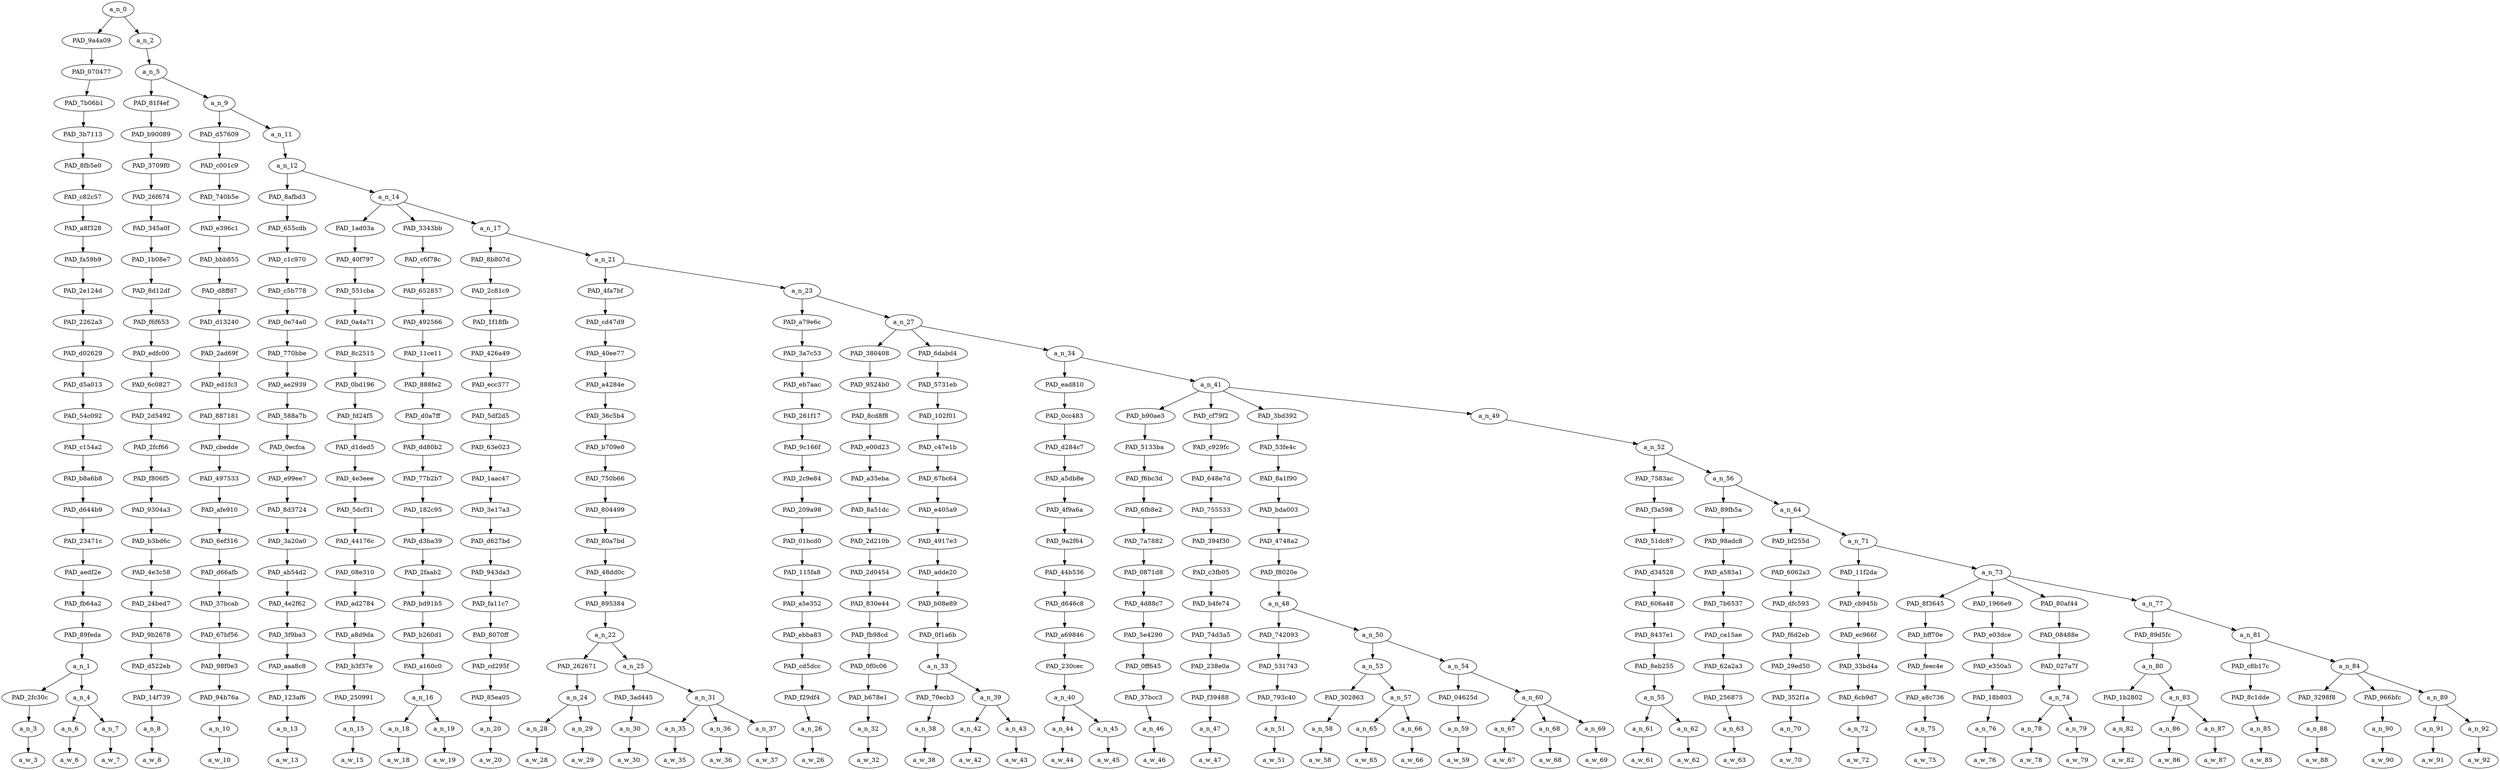 strict digraph "" {
	a_n_0	[div_dir=1,
		index=0,
		level=24,
		pos="2.4678493075900607,24!",
		text_span="[0, 1, 2, 3, 4, 5, 6, 7, 8, 9, 10, 11, 12, 13, 14, 15, 16, 17, 18, 19, 20, 21, 22, 23, 24, 25, 26, 27, 28, 29, 30, 31, 32, 33, 34, \
35, 36, 37, 38, 39, 40, 41, 42, 43, 44, 45, 46, 47, 48, 49]",
		value=1.00000001];
	PAD_9a4a09	[div_dir=1,
		index=0,
		level=23,
		pos="0.75,23!",
		text_span="[0, 1, 2]",
		value=0.03914352];
	a_n_0 -> PAD_9a4a09;
	a_n_2	[div_dir=1,
		index=1,
		level=23,
		pos="4.185698615180121,23!",
		text_span="[3, 4, 5, 6, 7, 8, 9, 10, 11, 12, 13, 14, 15, 16, 17, 18, 19, 20, 21, 22, 23, 24, 25, 26, 27, 28, 29, 30, 31, 32, 33, 34, 35, 36, \
37, 38, 39, 40, 41, 42, 43, 44, 45, 46, 47, 48, 49]",
		value=0.96055659];
	a_n_0 -> a_n_2;
	PAD_070477	[div_dir=1,
		index=0,
		level=22,
		pos="0.75,22!",
		text_span="[0, 1, 2]",
		value=0.03914352];
	PAD_9a4a09 -> PAD_070477;
	PAD_7b06b1	[div_dir=1,
		index=0,
		level=21,
		pos="0.75,21!",
		text_span="[0, 1, 2]",
		value=0.03914352];
	PAD_070477 -> PAD_7b06b1;
	PAD_3b7113	[div_dir=1,
		index=0,
		level=20,
		pos="0.75,20!",
		text_span="[0, 1, 2]",
		value=0.03914352];
	PAD_7b06b1 -> PAD_3b7113;
	PAD_8fb5e0	[div_dir=1,
		index=0,
		level=19,
		pos="0.75,19!",
		text_span="[0, 1, 2]",
		value=0.03914352];
	PAD_3b7113 -> PAD_8fb5e0;
	PAD_c82c57	[div_dir=1,
		index=0,
		level=18,
		pos="0.75,18!",
		text_span="[0, 1, 2]",
		value=0.03914352];
	PAD_8fb5e0 -> PAD_c82c57;
	PAD_a8f328	[div_dir=1,
		index=0,
		level=17,
		pos="0.75,17!",
		text_span="[0, 1, 2]",
		value=0.03914352];
	PAD_c82c57 -> PAD_a8f328;
	PAD_fa59b9	[div_dir=1,
		index=0,
		level=16,
		pos="0.75,16!",
		text_span="[0, 1, 2]",
		value=0.03914352];
	PAD_a8f328 -> PAD_fa59b9;
	PAD_2e124d	[div_dir=1,
		index=0,
		level=15,
		pos="0.75,15!",
		text_span="[0, 1, 2]",
		value=0.03914352];
	PAD_fa59b9 -> PAD_2e124d;
	PAD_2262a3	[div_dir=1,
		index=0,
		level=14,
		pos="0.75,14!",
		text_span="[0, 1, 2]",
		value=0.03914352];
	PAD_2e124d -> PAD_2262a3;
	PAD_d02629	[div_dir=1,
		index=0,
		level=13,
		pos="0.75,13!",
		text_span="[0, 1, 2]",
		value=0.03914352];
	PAD_2262a3 -> PAD_d02629;
	PAD_d5a013	[div_dir=1,
		index=0,
		level=12,
		pos="0.75,12!",
		text_span="[0, 1, 2]",
		value=0.03914352];
	PAD_d02629 -> PAD_d5a013;
	PAD_54c092	[div_dir=1,
		index=0,
		level=11,
		pos="0.75,11!",
		text_span="[0, 1, 2]",
		value=0.03914352];
	PAD_d5a013 -> PAD_54c092;
	PAD_c154a2	[div_dir=1,
		index=0,
		level=10,
		pos="0.75,10!",
		text_span="[0, 1, 2]",
		value=0.03914352];
	PAD_54c092 -> PAD_c154a2;
	PAD_b8a6b8	[div_dir=1,
		index=0,
		level=9,
		pos="0.75,9!",
		text_span="[0, 1, 2]",
		value=0.03914352];
	PAD_c154a2 -> PAD_b8a6b8;
	PAD_d644b9	[div_dir=1,
		index=0,
		level=8,
		pos="0.75,8!",
		text_span="[0, 1, 2]",
		value=0.03914352];
	PAD_b8a6b8 -> PAD_d644b9;
	PAD_23471c	[div_dir=1,
		index=0,
		level=7,
		pos="0.75,7!",
		text_span="[0, 1, 2]",
		value=0.03914352];
	PAD_d644b9 -> PAD_23471c;
	PAD_aedf2e	[div_dir=1,
		index=0,
		level=6,
		pos="0.75,6!",
		text_span="[0, 1, 2]",
		value=0.03914352];
	PAD_23471c -> PAD_aedf2e;
	PAD_fb64a2	[div_dir=1,
		index=0,
		level=5,
		pos="0.75,5!",
		text_span="[0, 1, 2]",
		value=0.03914352];
	PAD_aedf2e -> PAD_fb64a2;
	PAD_89feda	[div_dir=1,
		index=0,
		level=4,
		pos="0.75,4!",
		text_span="[0, 1, 2]",
		value=0.03914352];
	PAD_fb64a2 -> PAD_89feda;
	a_n_1	[div_dir=1,
		index=0,
		level=3,
		pos="0.75,3!",
		text_span="[0, 1, 2]",
		value=0.03914352];
	PAD_89feda -> a_n_1;
	PAD_2fc30c	[div_dir=1,
		index=0,
		level=2,
		pos="0.0,2!",
		text_span="[0]",
		value=0.01543929];
	a_n_1 -> PAD_2fc30c;
	a_n_4	[div_dir=1,
		index=1,
		level=2,
		pos="1.5,2!",
		text_span="[1, 2]",
		value=0.02360225];
	a_n_1 -> a_n_4;
	a_n_3	[div_dir=1,
		index=0,
		level=1,
		pos="0.0,1!",
		text_span="[0]",
		value=0.01543929];
	PAD_2fc30c -> a_n_3;
	a_w_3	[div_dir=0,
		index=0,
		level=0,
		pos="0,0!",
		text_span="[0]",
		value=at];
	a_n_3 -> a_w_3;
	a_n_6	[div_dir=-1,
		index=1,
		level=1,
		pos="1.0,1!",
		text_span="[1]",
		value=0.01181313];
	a_n_4 -> a_n_6;
	a_n_7	[div_dir=1,
		index=2,
		level=1,
		pos="2.0,1!",
		text_span="[2]",
		value=0.01176663];
	a_n_4 -> a_n_7;
	a_w_6	[div_dir=0,
		index=1,
		level=0,
		pos="1,0!",
		text_span="[1]",
		value=some];
	a_n_6 -> a_w_6;
	a_w_7	[div_dir=0,
		index=2,
		level=0,
		pos="2,0!",
		text_span="[2]",
		value=point];
	a_n_7 -> a_w_7;
	a_n_5	[div_dir=1,
		index=1,
		level=22,
		pos="4.185698615180121,22!",
		text_span="[3, 4, 5, 6, 7, 8, 9, 10, 11, 12, 13, 14, 15, 16, 17, 18, 19, 20, 21, 22, 23, 24, 25, 26, 27, 28, 29, 30, 31, 32, 33, 34, 35, 36, \
37, 38, 39, 40, 41, 42, 43, 44, 45, 46, 47, 48, 49]",
		value=0.96027223];
	a_n_2 -> a_n_5;
	PAD_81f4ef	[div_dir=1,
		index=1,
		level=21,
		pos="3.0,21!",
		text_span="[3]",
		value=0.01791229];
	a_n_5 -> PAD_81f4ef;
	a_n_9	[div_dir=1,
		index=2,
		level=21,
		pos="5.371397230360243,21!",
		text_span="[4, 5, 6, 7, 8, 9, 10, 11, 12, 13, 14, 15, 16, 17, 18, 19, 20, 21, 22, 23, 24, 25, 26, 27, 28, 29, 30, 31, 32, 33, 34, 35, 36, 37, \
38, 39, 40, 41, 42, 43, 44, 45, 46, 47, 48, 49]",
		value=0.94207558];
	a_n_5 -> a_n_9;
	PAD_b90089	[div_dir=1,
		index=1,
		level=20,
		pos="3.0,20!",
		text_span="[3]",
		value=0.01791229];
	PAD_81f4ef -> PAD_b90089;
	PAD_3709f0	[div_dir=1,
		index=1,
		level=19,
		pos="3.0,19!",
		text_span="[3]",
		value=0.01791229];
	PAD_b90089 -> PAD_3709f0;
	PAD_26f674	[div_dir=1,
		index=1,
		level=18,
		pos="3.0,18!",
		text_span="[3]",
		value=0.01791229];
	PAD_3709f0 -> PAD_26f674;
	PAD_345a0f	[div_dir=1,
		index=1,
		level=17,
		pos="3.0,17!",
		text_span="[3]",
		value=0.01791229];
	PAD_26f674 -> PAD_345a0f;
	PAD_1b08e7	[div_dir=1,
		index=1,
		level=16,
		pos="3.0,16!",
		text_span="[3]",
		value=0.01791229];
	PAD_345a0f -> PAD_1b08e7;
	PAD_8d12df	[div_dir=1,
		index=1,
		level=15,
		pos="3.0,15!",
		text_span="[3]",
		value=0.01791229];
	PAD_1b08e7 -> PAD_8d12df;
	PAD_f6f653	[div_dir=1,
		index=1,
		level=14,
		pos="3.0,14!",
		text_span="[3]",
		value=0.01791229];
	PAD_8d12df -> PAD_f6f653;
	PAD_edfc00	[div_dir=1,
		index=1,
		level=13,
		pos="3.0,13!",
		text_span="[3]",
		value=0.01791229];
	PAD_f6f653 -> PAD_edfc00;
	PAD_6c0827	[div_dir=1,
		index=1,
		level=12,
		pos="3.0,12!",
		text_span="[3]",
		value=0.01791229];
	PAD_edfc00 -> PAD_6c0827;
	PAD_2d5492	[div_dir=1,
		index=1,
		level=11,
		pos="3.0,11!",
		text_span="[3]",
		value=0.01791229];
	PAD_6c0827 -> PAD_2d5492;
	PAD_2fcf66	[div_dir=1,
		index=1,
		level=10,
		pos="3.0,10!",
		text_span="[3]",
		value=0.01791229];
	PAD_2d5492 -> PAD_2fcf66;
	PAD_f806f5	[div_dir=1,
		index=1,
		level=9,
		pos="3.0,9!",
		text_span="[3]",
		value=0.01791229];
	PAD_2fcf66 -> PAD_f806f5;
	PAD_9304a3	[div_dir=1,
		index=1,
		level=8,
		pos="3.0,8!",
		text_span="[3]",
		value=0.01791229];
	PAD_f806f5 -> PAD_9304a3;
	PAD_b3bd6c	[div_dir=1,
		index=1,
		level=7,
		pos="3.0,7!",
		text_span="[3]",
		value=0.01791229];
	PAD_9304a3 -> PAD_b3bd6c;
	PAD_4e3c58	[div_dir=1,
		index=1,
		level=6,
		pos="3.0,6!",
		text_span="[3]",
		value=0.01791229];
	PAD_b3bd6c -> PAD_4e3c58;
	PAD_24bed7	[div_dir=1,
		index=1,
		level=5,
		pos="3.0,5!",
		text_span="[3]",
		value=0.01791229];
	PAD_4e3c58 -> PAD_24bed7;
	PAD_9b2678	[div_dir=1,
		index=1,
		level=4,
		pos="3.0,4!",
		text_span="[3]",
		value=0.01791229];
	PAD_24bed7 -> PAD_9b2678;
	PAD_d522eb	[div_dir=1,
		index=1,
		level=3,
		pos="3.0,3!",
		text_span="[3]",
		value=0.01791229];
	PAD_9b2678 -> PAD_d522eb;
	PAD_14f739	[div_dir=1,
		index=2,
		level=2,
		pos="3.0,2!",
		text_span="[3]",
		value=0.01791229];
	PAD_d522eb -> PAD_14f739;
	a_n_8	[div_dir=1,
		index=3,
		level=1,
		pos="3.0,1!",
		text_span="[3]",
		value=0.01791229];
	PAD_14f739 -> a_n_8;
	a_w_8	[div_dir=0,
		index=3,
		level=0,
		pos="3,0!",
		text_span="[3]",
		value=society];
	a_n_8 -> a_w_8;
	PAD_d57609	[div_dir=1,
		index=2,
		level=20,
		pos="4.0,20!",
		text_span="[4]",
		value=0.00995115];
	a_n_9 -> PAD_d57609;
	a_n_11	[div_dir=1,
		index=3,
		level=20,
		pos="6.742794460720486,20!",
		text_span="[5, 6, 7, 8, 9, 10, 11, 12, 13, 14, 15, 16, 17, 18, 19, 20, 21, 22, 23, 24, 25, 26, 27, 28, 29, 30, 31, 32, 33, 34, 35, 36, 37, \
38, 39, 40, 41, 42, 43, 44, 45, 46, 47, 48, 49]",
		value=0.93184562];
	a_n_9 -> a_n_11;
	PAD_c001c9	[div_dir=1,
		index=2,
		level=19,
		pos="4.0,19!",
		text_span="[4]",
		value=0.00995115];
	PAD_d57609 -> PAD_c001c9;
	PAD_740b5e	[div_dir=1,
		index=2,
		level=18,
		pos="4.0,18!",
		text_span="[4]",
		value=0.00995115];
	PAD_c001c9 -> PAD_740b5e;
	PAD_e396c1	[div_dir=1,
		index=2,
		level=17,
		pos="4.0,17!",
		text_span="[4]",
		value=0.00995115];
	PAD_740b5e -> PAD_e396c1;
	PAD_bbb855	[div_dir=1,
		index=2,
		level=16,
		pos="4.0,16!",
		text_span="[4]",
		value=0.00995115];
	PAD_e396c1 -> PAD_bbb855;
	PAD_d8ffd7	[div_dir=1,
		index=2,
		level=15,
		pos="4.0,15!",
		text_span="[4]",
		value=0.00995115];
	PAD_bbb855 -> PAD_d8ffd7;
	PAD_d13240	[div_dir=1,
		index=2,
		level=14,
		pos="4.0,14!",
		text_span="[4]",
		value=0.00995115];
	PAD_d8ffd7 -> PAD_d13240;
	PAD_2ad69f	[div_dir=1,
		index=2,
		level=13,
		pos="4.0,13!",
		text_span="[4]",
		value=0.00995115];
	PAD_d13240 -> PAD_2ad69f;
	PAD_ed1fc3	[div_dir=1,
		index=2,
		level=12,
		pos="4.0,12!",
		text_span="[4]",
		value=0.00995115];
	PAD_2ad69f -> PAD_ed1fc3;
	PAD_887181	[div_dir=1,
		index=2,
		level=11,
		pos="4.0,11!",
		text_span="[4]",
		value=0.00995115];
	PAD_ed1fc3 -> PAD_887181;
	PAD_cbedde	[div_dir=1,
		index=2,
		level=10,
		pos="4.0,10!",
		text_span="[4]",
		value=0.00995115];
	PAD_887181 -> PAD_cbedde;
	PAD_497533	[div_dir=1,
		index=2,
		level=9,
		pos="4.0,9!",
		text_span="[4]",
		value=0.00995115];
	PAD_cbedde -> PAD_497533;
	PAD_afe910	[div_dir=1,
		index=2,
		level=8,
		pos="4.0,8!",
		text_span="[4]",
		value=0.00995115];
	PAD_497533 -> PAD_afe910;
	PAD_6ef316	[div_dir=1,
		index=2,
		level=7,
		pos="4.0,7!",
		text_span="[4]",
		value=0.00995115];
	PAD_afe910 -> PAD_6ef316;
	PAD_d66afb	[div_dir=1,
		index=2,
		level=6,
		pos="4.0,6!",
		text_span="[4]",
		value=0.00995115];
	PAD_6ef316 -> PAD_d66afb;
	PAD_37bcab	[div_dir=1,
		index=2,
		level=5,
		pos="4.0,5!",
		text_span="[4]",
		value=0.00995115];
	PAD_d66afb -> PAD_37bcab;
	PAD_67bf56	[div_dir=1,
		index=2,
		level=4,
		pos="4.0,4!",
		text_span="[4]",
		value=0.00995115];
	PAD_37bcab -> PAD_67bf56;
	PAD_98f0e3	[div_dir=1,
		index=2,
		level=3,
		pos="4.0,3!",
		text_span="[4]",
		value=0.00995115];
	PAD_67bf56 -> PAD_98f0e3;
	PAD_94b76a	[div_dir=1,
		index=3,
		level=2,
		pos="4.0,2!",
		text_span="[4]",
		value=0.00995115];
	PAD_98f0e3 -> PAD_94b76a;
	a_n_10	[div_dir=1,
		index=4,
		level=1,
		pos="4.0,1!",
		text_span="[4]",
		value=0.00995115];
	PAD_94b76a -> a_n_10;
	a_w_10	[div_dir=0,
		index=4,
		level=0,
		pos="4,0!",
		text_span="[4]",
		value=began];
	a_n_10 -> a_w_10;
	a_n_12	[div_dir=1,
		index=3,
		level=19,
		pos="6.742794460720486,19!",
		text_span="[5, 6, 7, 8, 9, 10, 11, 12, 13, 14, 15, 16, 17, 18, 19, 20, 21, 22, 23, 24, 25, 26, 27, 28, 29, 30, 31, 32, 33, 34, 35, 36, 37, \
38, 39, 40, 41, 42, 43, 44, 45, 46, 47, 48, 49]",
		value=0.93156514];
	a_n_11 -> a_n_12;
	PAD_8afbd3	[div_dir=1,
		index=3,
		level=18,
		pos="5.0,18!",
		text_span="[5]",
		value=0.00921563];
	a_n_12 -> PAD_8afbd3;
	a_n_14	[div_dir=1,
		index=4,
		level=18,
		pos="8.485588921440971,18!",
		text_span="[6, 7, 8, 9, 10, 11, 12, 13, 14, 15, 16, 17, 18, 19, 20, 21, 22, 23, 24, 25, 26, 27, 28, 29, 30, 31, 32, 33, 34, 35, 36, 37, 38, \
39, 40, 41, 42, 43, 44, 45, 46, 47, 48, 49]",
		value=0.92206903];
	a_n_12 -> a_n_14;
	PAD_655cdb	[div_dir=1,
		index=3,
		level=17,
		pos="5.0,17!",
		text_span="[5]",
		value=0.00921563];
	PAD_8afbd3 -> PAD_655cdb;
	PAD_c1c970	[div_dir=1,
		index=3,
		level=16,
		pos="5.0,16!",
		text_span="[5]",
		value=0.00921563];
	PAD_655cdb -> PAD_c1c970;
	PAD_c5b778	[div_dir=1,
		index=3,
		level=15,
		pos="5.0,15!",
		text_span="[5]",
		value=0.00921563];
	PAD_c1c970 -> PAD_c5b778;
	PAD_0e74a0	[div_dir=1,
		index=3,
		level=14,
		pos="5.0,14!",
		text_span="[5]",
		value=0.00921563];
	PAD_c5b778 -> PAD_0e74a0;
	PAD_770bbe	[div_dir=1,
		index=3,
		level=13,
		pos="5.0,13!",
		text_span="[5]",
		value=0.00921563];
	PAD_0e74a0 -> PAD_770bbe;
	PAD_ae2939	[div_dir=1,
		index=3,
		level=12,
		pos="5.0,12!",
		text_span="[5]",
		value=0.00921563];
	PAD_770bbe -> PAD_ae2939;
	PAD_588a7b	[div_dir=1,
		index=3,
		level=11,
		pos="5.0,11!",
		text_span="[5]",
		value=0.00921563];
	PAD_ae2939 -> PAD_588a7b;
	PAD_0ecfca	[div_dir=1,
		index=3,
		level=10,
		pos="5.0,10!",
		text_span="[5]",
		value=0.00921563];
	PAD_588a7b -> PAD_0ecfca;
	PAD_e99ee7	[div_dir=1,
		index=3,
		level=9,
		pos="5.0,9!",
		text_span="[5]",
		value=0.00921563];
	PAD_0ecfca -> PAD_e99ee7;
	PAD_8d3724	[div_dir=1,
		index=3,
		level=8,
		pos="5.0,8!",
		text_span="[5]",
		value=0.00921563];
	PAD_e99ee7 -> PAD_8d3724;
	PAD_3a20a0	[div_dir=1,
		index=3,
		level=7,
		pos="5.0,7!",
		text_span="[5]",
		value=0.00921563];
	PAD_8d3724 -> PAD_3a20a0;
	PAD_ab54d2	[div_dir=1,
		index=3,
		level=6,
		pos="5.0,6!",
		text_span="[5]",
		value=0.00921563];
	PAD_3a20a0 -> PAD_ab54d2;
	PAD_4e2f62	[div_dir=1,
		index=3,
		level=5,
		pos="5.0,5!",
		text_span="[5]",
		value=0.00921563];
	PAD_ab54d2 -> PAD_4e2f62;
	PAD_3f9ba3	[div_dir=1,
		index=3,
		level=4,
		pos="5.0,4!",
		text_span="[5]",
		value=0.00921563];
	PAD_4e2f62 -> PAD_3f9ba3;
	PAD_aaa8c8	[div_dir=1,
		index=3,
		level=3,
		pos="5.0,3!",
		text_span="[5]",
		value=0.00921563];
	PAD_3f9ba3 -> PAD_aaa8c8;
	PAD_123af6	[div_dir=1,
		index=4,
		level=2,
		pos="5.0,2!",
		text_span="[5]",
		value=0.00921563];
	PAD_aaa8c8 -> PAD_123af6;
	a_n_13	[div_dir=1,
		index=5,
		level=1,
		pos="5.0,1!",
		text_span="[5]",
		value=0.00921563];
	PAD_123af6 -> a_n_13;
	a_w_13	[div_dir=0,
		index=5,
		level=0,
		pos="5,0!",
		text_span="[5]",
		value=to];
	a_n_13 -> a_w_13;
	PAD_1ad03a	[div_dir=1,
		index=4,
		level=17,
		pos="6.0,17!",
		text_span="[6]",
		value=0.01167048];
	a_n_14 -> PAD_1ad03a;
	PAD_3343bb	[div_dir=1,
		index=5,
		level=17,
		pos="7.5,17!",
		text_span="[7, 8]",
		value=0.04235559];
	a_n_14 -> PAD_3343bb;
	a_n_17	[div_dir=1,
		index=6,
		level=17,
		pos="11.956766764322916,17!",
		text_span="[9, 10, 11, 12, 13, 14, 15, 16, 17, 18, 19, 20, 21, 22, 23, 24, 25, 26, 27, 28, 29, 30, 31, 32, 33, 34, 35, 36, 37, 38, 39, 40, \
41, 42, 43, 44, 45, 46, 47, 48, 49]",
		value=0.86776030];
	a_n_14 -> a_n_17;
	PAD_40f797	[div_dir=1,
		index=4,
		level=16,
		pos="6.0,16!",
		text_span="[6]",
		value=0.01167048];
	PAD_1ad03a -> PAD_40f797;
	PAD_551cba	[div_dir=1,
		index=4,
		level=15,
		pos="6.0,15!",
		text_span="[6]",
		value=0.01167048];
	PAD_40f797 -> PAD_551cba;
	PAD_0a4a71	[div_dir=1,
		index=4,
		level=14,
		pos="6.0,14!",
		text_span="[6]",
		value=0.01167048];
	PAD_551cba -> PAD_0a4a71;
	PAD_8c2515	[div_dir=1,
		index=4,
		level=13,
		pos="6.0,13!",
		text_span="[6]",
		value=0.01167048];
	PAD_0a4a71 -> PAD_8c2515;
	PAD_0bd196	[div_dir=1,
		index=4,
		level=12,
		pos="6.0,12!",
		text_span="[6]",
		value=0.01167048];
	PAD_8c2515 -> PAD_0bd196;
	PAD_fd24f5	[div_dir=1,
		index=4,
		level=11,
		pos="6.0,11!",
		text_span="[6]",
		value=0.01167048];
	PAD_0bd196 -> PAD_fd24f5;
	PAD_d1ded5	[div_dir=1,
		index=4,
		level=10,
		pos="6.0,10!",
		text_span="[6]",
		value=0.01167048];
	PAD_fd24f5 -> PAD_d1ded5;
	PAD_4e3eee	[div_dir=1,
		index=4,
		level=9,
		pos="6.0,9!",
		text_span="[6]",
		value=0.01167048];
	PAD_d1ded5 -> PAD_4e3eee;
	PAD_5dcf31	[div_dir=1,
		index=4,
		level=8,
		pos="6.0,8!",
		text_span="[6]",
		value=0.01167048];
	PAD_4e3eee -> PAD_5dcf31;
	PAD_44176c	[div_dir=1,
		index=4,
		level=7,
		pos="6.0,7!",
		text_span="[6]",
		value=0.01167048];
	PAD_5dcf31 -> PAD_44176c;
	PAD_08e310	[div_dir=1,
		index=4,
		level=6,
		pos="6.0,6!",
		text_span="[6]",
		value=0.01167048];
	PAD_44176c -> PAD_08e310;
	PAD_ad2784	[div_dir=1,
		index=4,
		level=5,
		pos="6.0,5!",
		text_span="[6]",
		value=0.01167048];
	PAD_08e310 -> PAD_ad2784;
	PAD_a8d9da	[div_dir=1,
		index=4,
		level=4,
		pos="6.0,4!",
		text_span="[6]",
		value=0.01167048];
	PAD_ad2784 -> PAD_a8d9da;
	PAD_b3f37e	[div_dir=1,
		index=4,
		level=3,
		pos="6.0,3!",
		text_span="[6]",
		value=0.01167048];
	PAD_a8d9da -> PAD_b3f37e;
	PAD_250991	[div_dir=1,
		index=5,
		level=2,
		pos="6.0,2!",
		text_span="[6]",
		value=0.01167048];
	PAD_b3f37e -> PAD_250991;
	a_n_15	[div_dir=1,
		index=6,
		level=1,
		pos="6.0,1!",
		text_span="[6]",
		value=0.01167048];
	PAD_250991 -> a_n_15;
	a_w_15	[div_dir=0,
		index=6,
		level=0,
		pos="6,0!",
		text_span="[6]",
		value=use];
	a_n_15 -> a_w_15;
	PAD_c6f78c	[div_dir=1,
		index=5,
		level=16,
		pos="7.5,16!",
		text_span="[7, 8]",
		value=0.04235559];
	PAD_3343bb -> PAD_c6f78c;
	PAD_652857	[div_dir=1,
		index=5,
		level=15,
		pos="7.5,15!",
		text_span="[7, 8]",
		value=0.04235559];
	PAD_c6f78c -> PAD_652857;
	PAD_492566	[div_dir=1,
		index=5,
		level=14,
		pos="7.5,14!",
		text_span="[7, 8]",
		value=0.04235559];
	PAD_652857 -> PAD_492566;
	PAD_11ce11	[div_dir=1,
		index=5,
		level=13,
		pos="7.5,13!",
		text_span="[7, 8]",
		value=0.04235559];
	PAD_492566 -> PAD_11ce11;
	PAD_888fe2	[div_dir=1,
		index=5,
		level=12,
		pos="7.5,12!",
		text_span="[7, 8]",
		value=0.04235559];
	PAD_11ce11 -> PAD_888fe2;
	PAD_d0a7ff	[div_dir=1,
		index=5,
		level=11,
		pos="7.5,11!",
		text_span="[7, 8]",
		value=0.04235559];
	PAD_888fe2 -> PAD_d0a7ff;
	PAD_dd80b2	[div_dir=1,
		index=5,
		level=10,
		pos="7.5,10!",
		text_span="[7, 8]",
		value=0.04235559];
	PAD_d0a7ff -> PAD_dd80b2;
	PAD_77b2b7	[div_dir=1,
		index=5,
		level=9,
		pos="7.5,9!",
		text_span="[7, 8]",
		value=0.04235559];
	PAD_dd80b2 -> PAD_77b2b7;
	PAD_182c95	[div_dir=1,
		index=5,
		level=8,
		pos="7.5,8!",
		text_span="[7, 8]",
		value=0.04235559];
	PAD_77b2b7 -> PAD_182c95;
	PAD_d3ba39	[div_dir=1,
		index=5,
		level=7,
		pos="7.5,7!",
		text_span="[7, 8]",
		value=0.04235559];
	PAD_182c95 -> PAD_d3ba39;
	PAD_2faab2	[div_dir=1,
		index=5,
		level=6,
		pos="7.5,6!",
		text_span="[7, 8]",
		value=0.04235559];
	PAD_d3ba39 -> PAD_2faab2;
	PAD_bd91b5	[div_dir=1,
		index=5,
		level=5,
		pos="7.5,5!",
		text_span="[7, 8]",
		value=0.04235559];
	PAD_2faab2 -> PAD_bd91b5;
	PAD_b260d1	[div_dir=1,
		index=5,
		level=4,
		pos="7.5,4!",
		text_span="[7, 8]",
		value=0.04235559];
	PAD_bd91b5 -> PAD_b260d1;
	PAD_a160c0	[div_dir=1,
		index=5,
		level=3,
		pos="7.5,3!",
		text_span="[7, 8]",
		value=0.04235559];
	PAD_b260d1 -> PAD_a160c0;
	a_n_16	[div_dir=1,
		index=6,
		level=2,
		pos="7.5,2!",
		text_span="[7, 8]",
		value=0.04235559];
	PAD_a160c0 -> a_n_16;
	a_n_18	[div_dir=1,
		index=7,
		level=1,
		pos="7.0,1!",
		text_span="[7]",
		value=0.02653245];
	a_n_16 -> a_n_18;
	a_n_19	[div_dir=1,
		index=8,
		level=1,
		pos="8.0,1!",
		text_span="[8]",
		value=0.01577800];
	a_n_16 -> a_n_19;
	a_w_18	[div_dir=0,
		index=7,
		level=0,
		pos="7,0!",
		text_span="[7]",
		value=endearing];
	a_n_18 -> a_w_18;
	a_w_19	[div_dir=0,
		index=8,
		level=0,
		pos="8,0!",
		text_span="[8]",
		value=terms];
	a_n_19 -> a_w_19;
	PAD_8b807d	[div_dir=1,
		index=6,
		level=16,
		pos="9.0,16!",
		text_span="[9]",
		value=0.01377641];
	a_n_17 -> PAD_8b807d;
	a_n_21	[div_dir=1,
		index=7,
		level=16,
		pos="14.913533528645832,16!",
		text_span="[10, 11, 12, 13, 14, 15, 16, 17, 18, 19, 20, 21, 22, 23, 24, 25, 26, 27, 28, 29, 30, 31, 32, 33, 34, 35, 36, 37, 38, 39, 40, 41, \
42, 43, 44, 45, 46, 47, 48, 49]",
		value=0.85370280];
	a_n_17 -> a_n_21;
	PAD_2c81c9	[div_dir=1,
		index=6,
		level=15,
		pos="9.0,15!",
		text_span="[9]",
		value=0.01377641];
	PAD_8b807d -> PAD_2c81c9;
	PAD_1f18fb	[div_dir=1,
		index=6,
		level=14,
		pos="9.0,14!",
		text_span="[9]",
		value=0.01377641];
	PAD_2c81c9 -> PAD_1f18fb;
	PAD_426a49	[div_dir=1,
		index=6,
		level=13,
		pos="9.0,13!",
		text_span="[9]",
		value=0.01377641];
	PAD_1f18fb -> PAD_426a49;
	PAD_ecc377	[div_dir=1,
		index=6,
		level=12,
		pos="9.0,12!",
		text_span="[9]",
		value=0.01377641];
	PAD_426a49 -> PAD_ecc377;
	PAD_5df2d5	[div_dir=1,
		index=6,
		level=11,
		pos="9.0,11!",
		text_span="[9]",
		value=0.01377641];
	PAD_ecc377 -> PAD_5df2d5;
	PAD_63e023	[div_dir=1,
		index=6,
		level=10,
		pos="9.0,10!",
		text_span="[9]",
		value=0.01377641];
	PAD_5df2d5 -> PAD_63e023;
	PAD_1aac47	[div_dir=1,
		index=6,
		level=9,
		pos="9.0,9!",
		text_span="[9]",
		value=0.01377641];
	PAD_63e023 -> PAD_1aac47;
	PAD_3e17a3	[div_dir=1,
		index=6,
		level=8,
		pos="9.0,8!",
		text_span="[9]",
		value=0.01377641];
	PAD_1aac47 -> PAD_3e17a3;
	PAD_d627bd	[div_dir=1,
		index=6,
		level=7,
		pos="9.0,7!",
		text_span="[9]",
		value=0.01377641];
	PAD_3e17a3 -> PAD_d627bd;
	PAD_943da3	[div_dir=1,
		index=6,
		level=6,
		pos="9.0,6!",
		text_span="[9]",
		value=0.01377641];
	PAD_d627bd -> PAD_943da3;
	PAD_fa11c7	[div_dir=1,
		index=6,
		level=5,
		pos="9.0,5!",
		text_span="[9]",
		value=0.01377641];
	PAD_943da3 -> PAD_fa11c7;
	PAD_8070ff	[div_dir=1,
		index=6,
		level=4,
		pos="9.0,4!",
		text_span="[9]",
		value=0.01377641];
	PAD_fa11c7 -> PAD_8070ff;
	PAD_cd295f	[div_dir=1,
		index=6,
		level=3,
		pos="9.0,3!",
		text_span="[9]",
		value=0.01377641];
	PAD_8070ff -> PAD_cd295f;
	PAD_85ea05	[div_dir=1,
		index=7,
		level=2,
		pos="9.0,2!",
		text_span="[9]",
		value=0.01377641];
	PAD_cd295f -> PAD_85ea05;
	a_n_20	[div_dir=1,
		index=9,
		level=1,
		pos="9.0,1!",
		text_span="[9]",
		value=0.01377641];
	PAD_85ea05 -> a_n_20;
	a_w_20	[div_dir=0,
		index=9,
		level=0,
		pos="9,0!",
		text_span="[9]",
		value=for];
	a_n_20 -> a_w_20;
	PAD_4fa7bf	[div_dir=1,
		index=7,
		level=15,
		pos="11.75,15!",
		text_span="[10, 11, 12, 13, 14, 15]",
		value=0.17083966];
	a_n_21 -> PAD_4fa7bf;
	a_n_23	[div_dir=1,
		index=8,
		level=15,
		pos="18.077067057291664,15!",
		text_span="[16, 17, 18, 19, 20, 21, 22, 23, 24, 25, 26, 27, 28, 29, 30, 31, 32, 33, 34, 35, 36, 37, 38, 39, 40, 41, 42, 43, 44, 45, 46, 47, \
48, 49]",
		value=0.68258885];
	a_n_21 -> a_n_23;
	PAD_cd47d9	[div_dir=1,
		index=7,
		level=14,
		pos="11.75,14!",
		text_span="[10, 11, 12, 13, 14, 15]",
		value=0.17083966];
	PAD_4fa7bf -> PAD_cd47d9;
	PAD_40ee77	[div_dir=1,
		index=7,
		level=13,
		pos="11.75,13!",
		text_span="[10, 11, 12, 13, 14, 15]",
		value=0.17083966];
	PAD_cd47d9 -> PAD_40ee77;
	PAD_a4284e	[div_dir=1,
		index=7,
		level=12,
		pos="11.75,12!",
		text_span="[10, 11, 12, 13, 14, 15]",
		value=0.17083966];
	PAD_40ee77 -> PAD_a4284e;
	PAD_36c5b4	[div_dir=1,
		index=7,
		level=11,
		pos="11.75,11!",
		text_span="[10, 11, 12, 13, 14, 15]",
		value=0.17083966];
	PAD_a4284e -> PAD_36c5b4;
	PAD_b709e0	[div_dir=1,
		index=7,
		level=10,
		pos="11.75,10!",
		text_span="[10, 11, 12, 13, 14, 15]",
		value=0.17083966];
	PAD_36c5b4 -> PAD_b709e0;
	PAD_750b66	[div_dir=1,
		index=7,
		level=9,
		pos="11.75,9!",
		text_span="[10, 11, 12, 13, 14, 15]",
		value=0.17083966];
	PAD_b709e0 -> PAD_750b66;
	PAD_804499	[div_dir=1,
		index=7,
		level=8,
		pos="11.75,8!",
		text_span="[10, 11, 12, 13, 14, 15]",
		value=0.17083966];
	PAD_750b66 -> PAD_804499;
	PAD_80a7bd	[div_dir=1,
		index=7,
		level=7,
		pos="11.75,7!",
		text_span="[10, 11, 12, 13, 14, 15]",
		value=0.17083966];
	PAD_804499 -> PAD_80a7bd;
	PAD_48dd0c	[div_dir=1,
		index=7,
		level=6,
		pos="11.75,6!",
		text_span="[10, 11, 12, 13, 14, 15]",
		value=0.17083966];
	PAD_80a7bd -> PAD_48dd0c;
	PAD_895384	[div_dir=1,
		index=7,
		level=5,
		pos="11.75,5!",
		text_span="[10, 11, 12, 13, 14, 15]",
		value=0.17083966];
	PAD_48dd0c -> PAD_895384;
	a_n_22	[div_dir=1,
		index=7,
		level=4,
		pos="11.75,4!",
		text_span="[10, 11, 12, 13, 14, 15]",
		value=0.17083966];
	PAD_895384 -> a_n_22;
	PAD_262671	[div_dir=1,
		index=7,
		level=3,
		pos="10.5,3!",
		text_span="[10, 11]",
		value=0.10592803];
	a_n_22 -> PAD_262671;
	a_n_25	[div_dir=1,
		index=8,
		level=3,
		pos="13.0,3!",
		text_span="[12, 13, 14, 15]",
		value=0.06476403];
	a_n_22 -> a_n_25;
	a_n_24	[div_dir=1,
		index=8,
		level=2,
		pos="10.5,2!",
		text_span="[10, 11]",
		value=0.10592803];
	PAD_262671 -> a_n_24;
	a_n_28	[div_dir=1,
		index=10,
		level=1,
		pos="10.0,1!",
		text_span="[10]",
		value=0.08888752];
	a_n_24 -> a_n_28;
	a_n_29	[div_dir=-1,
		index=11,
		level=1,
		pos="11.0,1!",
		text_span="[11]",
		value=0.01693676];
	a_n_24 -> a_n_29;
	a_w_28	[div_dir=0,
		index=10,
		level=0,
		pos="10,0!",
		text_span="[10]",
		value=sodomites];
	a_n_28 -> a_w_28;
	a_w_29	[div_dir=0,
		index=11,
		level=0,
		pos="11,0!",
		text_span="[11]",
		value=words];
	a_n_29 -> a_w_29;
	PAD_3ad445	[div_dir=1,
		index=9,
		level=2,
		pos="12.0,2!",
		text_span="[12]",
		value=0.01207402];
	a_n_25 -> PAD_3ad445;
	a_n_31	[div_dir=1,
		index=10,
		level=2,
		pos="14.0,2!",
		text_span="[13, 14, 15]",
		value=0.05258498];
	a_n_25 -> a_n_31;
	a_n_30	[div_dir=1,
		index=12,
		level=1,
		pos="12.0,1!",
		text_span="[12]",
		value=0.01207402];
	PAD_3ad445 -> a_n_30;
	a_w_30	[div_dir=0,
		index=12,
		level=0,
		pos="12,0!",
		text_span="[12]",
		value=like];
	a_n_30 -> a_w_30;
	a_n_35	[div_dir=1,
		index=13,
		level=1,
		pos="13.0,1!",
		text_span="[13]",
		value=0.02361458];
	a_n_31 -> a_n_35;
	a_n_36	[div_dir=-1,
		index=14,
		level=1,
		pos="14.0,1!",
		text_span="[14]",
		value=0.01282920];
	a_n_31 -> a_n_36;
	a_n_37	[div_dir=1,
		index=15,
		level=1,
		pos="15.0,1!",
		text_span="[15]",
		value=0.01604440];
	a_n_31 -> a_n_37;
	a_w_35	[div_dir=0,
		index=13,
		level=0,
		pos="13,0!",
		text_span="[13]",
		value=gay];
	a_n_35 -> a_w_35;
	a_w_36	[div_dir=0,
		index=14,
		level=0,
		pos="14,0!",
		text_span="[14]",
		value=and];
	a_n_36 -> a_w_36;
	a_w_37	[div_dir=0,
		index=15,
		level=0,
		pos="15,0!",
		text_span="[15]",
		value=queer];
	a_n_37 -> a_w_37;
	PAD_a79e6c	[div_dir=1,
		index=8,
		level=14,
		pos="16.0,14!",
		text_span="[16]",
		value=0.01059764];
	a_n_23 -> PAD_a79e6c;
	a_n_27	[div_dir=1,
		index=9,
		level=14,
		pos="20.154134114583332,14!",
		text_span="[17, 18, 19, 20, 21, 22, 23, 24, 25, 26, 27, 28, 29, 30, 31, 32, 33, 34, 35, 36, 37, 38, 39, 40, 41, 42, 43, 44, 45, 46, 47, 48, \
49]",
		value=0.67175651];
	a_n_23 -> a_n_27;
	PAD_3a7c53	[div_dir=1,
		index=8,
		level=13,
		pos="16.0,13!",
		text_span="[16]",
		value=0.01059764];
	PAD_a79e6c -> PAD_3a7c53;
	PAD_eb7aac	[div_dir=1,
		index=8,
		level=12,
		pos="16.0,12!",
		text_span="[16]",
		value=0.01059764];
	PAD_3a7c53 -> PAD_eb7aac;
	PAD_261f17	[div_dir=1,
		index=8,
		level=11,
		pos="16.0,11!",
		text_span="[16]",
		value=0.01059764];
	PAD_eb7aac -> PAD_261f17;
	PAD_9c166f	[div_dir=1,
		index=8,
		level=10,
		pos="16.0,10!",
		text_span="[16]",
		value=0.01059764];
	PAD_261f17 -> PAD_9c166f;
	PAD_2c9e84	[div_dir=1,
		index=8,
		level=9,
		pos="16.0,9!",
		text_span="[16]",
		value=0.01059764];
	PAD_9c166f -> PAD_2c9e84;
	PAD_209a98	[div_dir=1,
		index=8,
		level=8,
		pos="16.0,8!",
		text_span="[16]",
		value=0.01059764];
	PAD_2c9e84 -> PAD_209a98;
	PAD_01bcd0	[div_dir=1,
		index=8,
		level=7,
		pos="16.0,7!",
		text_span="[16]",
		value=0.01059764];
	PAD_209a98 -> PAD_01bcd0;
	PAD_115fa8	[div_dir=1,
		index=8,
		level=6,
		pos="16.0,6!",
		text_span="[16]",
		value=0.01059764];
	PAD_01bcd0 -> PAD_115fa8;
	PAD_a5e352	[div_dir=1,
		index=8,
		level=5,
		pos="16.0,5!",
		text_span="[16]",
		value=0.01059764];
	PAD_115fa8 -> PAD_a5e352;
	PAD_ebba83	[div_dir=1,
		index=8,
		level=4,
		pos="16.0,4!",
		text_span="[16]",
		value=0.01059764];
	PAD_a5e352 -> PAD_ebba83;
	PAD_cd5dcc	[div_dir=1,
		index=9,
		level=3,
		pos="16.0,3!",
		text_span="[16]",
		value=0.01059764];
	PAD_ebba83 -> PAD_cd5dcc;
	PAD_f29df4	[div_dir=1,
		index=11,
		level=2,
		pos="16.0,2!",
		text_span="[16]",
		value=0.01059764];
	PAD_cd5dcc -> PAD_f29df4;
	a_n_26	[div_dir=1,
		index=16,
		level=1,
		pos="16.0,1!",
		text_span="[16]",
		value=0.01059764];
	PAD_f29df4 -> a_n_26;
	a_w_26	[div_dir=0,
		index=16,
		level=0,
		pos="16,0!",
		text_span="[16]",
		value=were];
	a_n_26 -> a_w_26;
	PAD_380408	[div_dir=1,
		index=9,
		level=13,
		pos="17.0,13!",
		text_span="[17]",
		value=0.01311126];
	a_n_27 -> PAD_380408;
	PAD_6dabd4	[div_dir=1,
		index=10,
		level=13,
		pos="18.75,13!",
		text_span="[18, 19, 20]",
		value=0.04003819];
	a_n_27 -> PAD_6dabd4;
	a_n_34	[div_dir=1,
		index=11,
		level=13,
		pos="24.71240234375,13!",
		text_span="[21, 22, 23, 24, 25, 26, 27, 28, 29, 30, 31, 32, 33, 34, 35, 36, 37, 38, 39, 40, 41, 42, 43, 44, 45, 46, 47, 48, 49]",
		value=0.61837080];
	a_n_27 -> a_n_34;
	PAD_9524b0	[div_dir=1,
		index=9,
		level=12,
		pos="17.0,12!",
		text_span="[17]",
		value=0.01311126];
	PAD_380408 -> PAD_9524b0;
	PAD_8cd8f8	[div_dir=1,
		index=9,
		level=11,
		pos="17.0,11!",
		text_span="[17]",
		value=0.01311126];
	PAD_9524b0 -> PAD_8cd8f8;
	PAD_e00d23	[div_dir=1,
		index=9,
		level=10,
		pos="17.0,10!",
		text_span="[17]",
		value=0.01311126];
	PAD_8cd8f8 -> PAD_e00d23;
	PAD_a35eba	[div_dir=1,
		index=9,
		level=9,
		pos="17.0,9!",
		text_span="[17]",
		value=0.01311126];
	PAD_e00d23 -> PAD_a35eba;
	PAD_8a51dc	[div_dir=1,
		index=9,
		level=8,
		pos="17.0,8!",
		text_span="[17]",
		value=0.01311126];
	PAD_a35eba -> PAD_8a51dc;
	PAD_2d210b	[div_dir=1,
		index=9,
		level=7,
		pos="17.0,7!",
		text_span="[17]",
		value=0.01311126];
	PAD_8a51dc -> PAD_2d210b;
	PAD_2d0454	[div_dir=1,
		index=9,
		level=6,
		pos="17.0,6!",
		text_span="[17]",
		value=0.01311126];
	PAD_2d210b -> PAD_2d0454;
	PAD_830e44	[div_dir=1,
		index=9,
		level=5,
		pos="17.0,5!",
		text_span="[17]",
		value=0.01311126];
	PAD_2d0454 -> PAD_830e44;
	PAD_fb98cd	[div_dir=1,
		index=9,
		level=4,
		pos="17.0,4!",
		text_span="[17]",
		value=0.01311126];
	PAD_830e44 -> PAD_fb98cd;
	PAD_0f0c06	[div_dir=1,
		index=10,
		level=3,
		pos="17.0,3!",
		text_span="[17]",
		value=0.01311126];
	PAD_fb98cd -> PAD_0f0c06;
	PAD_b678e1	[div_dir=1,
		index=12,
		level=2,
		pos="17.0,2!",
		text_span="[17]",
		value=0.01311126];
	PAD_0f0c06 -> PAD_b678e1;
	a_n_32	[div_dir=1,
		index=17,
		level=1,
		pos="17.0,1!",
		text_span="[17]",
		value=0.01311126];
	PAD_b678e1 -> a_n_32;
	a_w_32	[div_dir=0,
		index=17,
		level=0,
		pos="17,0!",
		text_span="[17]",
		value=appropriated];
	a_n_32 -> a_w_32;
	PAD_5731eb	[div_dir=1,
		index=10,
		level=12,
		pos="18.75,12!",
		text_span="[18, 19, 20]",
		value=0.04003819];
	PAD_6dabd4 -> PAD_5731eb;
	PAD_102f01	[div_dir=1,
		index=10,
		level=11,
		pos="18.75,11!",
		text_span="[18, 19, 20]",
		value=0.04003819];
	PAD_5731eb -> PAD_102f01;
	PAD_c47e1b	[div_dir=1,
		index=10,
		level=10,
		pos="18.75,10!",
		text_span="[18, 19, 20]",
		value=0.04003819];
	PAD_102f01 -> PAD_c47e1b;
	PAD_67bc64	[div_dir=1,
		index=10,
		level=9,
		pos="18.75,9!",
		text_span="[18, 19, 20]",
		value=0.04003819];
	PAD_c47e1b -> PAD_67bc64;
	PAD_e405a9	[div_dir=1,
		index=10,
		level=8,
		pos="18.75,8!",
		text_span="[18, 19, 20]",
		value=0.04003819];
	PAD_67bc64 -> PAD_e405a9;
	PAD_4917e3	[div_dir=1,
		index=10,
		level=7,
		pos="18.75,7!",
		text_span="[18, 19, 20]",
		value=0.04003819];
	PAD_e405a9 -> PAD_4917e3;
	PAD_adde20	[div_dir=1,
		index=10,
		level=6,
		pos="18.75,6!",
		text_span="[18, 19, 20]",
		value=0.04003819];
	PAD_4917e3 -> PAD_adde20;
	PAD_b08e89	[div_dir=1,
		index=10,
		level=5,
		pos="18.75,5!",
		text_span="[18, 19, 20]",
		value=0.04003819];
	PAD_adde20 -> PAD_b08e89;
	PAD_0f1a6b	[div_dir=1,
		index=10,
		level=4,
		pos="18.75,4!",
		text_span="[18, 19, 20]",
		value=0.04003819];
	PAD_b08e89 -> PAD_0f1a6b;
	a_n_33	[div_dir=1,
		index=11,
		level=3,
		pos="18.75,3!",
		text_span="[18, 19, 20]",
		value=0.04003819];
	PAD_0f1a6b -> a_n_33;
	PAD_70ecb3	[div_dir=1,
		index=13,
		level=2,
		pos="18.0,2!",
		text_span="[18]",
		value=0.00971407];
	a_n_33 -> PAD_70ecb3;
	a_n_39	[div_dir=1,
		index=14,
		level=2,
		pos="19.5,2!",
		text_span="[19, 20]",
		value=0.03021525];
	a_n_33 -> a_n_39;
	a_n_38	[div_dir=1,
		index=18,
		level=1,
		pos="18.0,1!",
		text_span="[18]",
		value=0.00971407];
	PAD_70ecb3 -> a_n_38;
	a_w_38	[div_dir=0,
		index=18,
		level=0,
		pos="18,0!",
		text_span="[18]",
		value=by];
	a_n_38 -> a_w_38;
	a_n_42	[div_dir=1,
		index=19,
		level=1,
		pos="19.0,1!",
		text_span="[19]",
		value=0.01289892];
	a_n_39 -> a_n_42;
	a_n_43	[div_dir=1,
		index=20,
		level=1,
		pos="20.0,1!",
		text_span="[20]",
		value=0.01722848];
	a_n_39 -> a_n_43;
	a_w_42	[div_dir=0,
		index=19,
		level=0,
		pos="19,0!",
		text_span="[19]",
		value=your];
	a_n_42 -> a_w_42;
	a_w_43	[div_dir=0,
		index=20,
		level=0,
		pos="20,0!",
		text_span="[20]",
		value=culture];
	a_n_43 -> a_w_43;
	PAD_ead810	[div_dir=1,
		index=11,
		level=12,
		pos="21.5,12!",
		text_span="[21, 22]",
		value=0.02393670];
	a_n_34 -> PAD_ead810;
	a_n_41	[div_dir=1,
		index=12,
		level=12,
		pos="27.9248046875,12!",
		text_span="[23, 24, 25, 26, 27, 28, 29, 30, 31, 32, 33, 34, 35, 36, 37, 38, 39, 40, 41, 42, 43, 44, 45, 46, 47, 48, 49]",
		value=0.59421925];
	a_n_34 -> a_n_41;
	PAD_0cc483	[div_dir=1,
		index=11,
		level=11,
		pos="21.5,11!",
		text_span="[21, 22]",
		value=0.02393670];
	PAD_ead810 -> PAD_0cc483;
	PAD_d284c7	[div_dir=1,
		index=11,
		level=10,
		pos="21.5,10!",
		text_span="[21, 22]",
		value=0.02393670];
	PAD_0cc483 -> PAD_d284c7;
	PAD_a5db8e	[div_dir=1,
		index=11,
		level=9,
		pos="21.5,9!",
		text_span="[21, 22]",
		value=0.02393670];
	PAD_d284c7 -> PAD_a5db8e;
	PAD_4f9a6a	[div_dir=1,
		index=11,
		level=8,
		pos="21.5,8!",
		text_span="[21, 22]",
		value=0.02393670];
	PAD_a5db8e -> PAD_4f9a6a;
	PAD_9a2f64	[div_dir=1,
		index=11,
		level=7,
		pos="21.5,7!",
		text_span="[21, 22]",
		value=0.02393670];
	PAD_4f9a6a -> PAD_9a2f64;
	PAD_44b536	[div_dir=1,
		index=11,
		level=6,
		pos="21.5,6!",
		text_span="[21, 22]",
		value=0.02393670];
	PAD_9a2f64 -> PAD_44b536;
	PAD_d646c8	[div_dir=1,
		index=11,
		level=5,
		pos="21.5,5!",
		text_span="[21, 22]",
		value=0.02393670];
	PAD_44b536 -> PAD_d646c8;
	PAD_a69846	[div_dir=1,
		index=11,
		level=4,
		pos="21.5,4!",
		text_span="[21, 22]",
		value=0.02393670];
	PAD_d646c8 -> PAD_a69846;
	PAD_230cec	[div_dir=1,
		index=12,
		level=3,
		pos="21.5,3!",
		text_span="[21, 22]",
		value=0.02393670];
	PAD_a69846 -> PAD_230cec;
	a_n_40	[div_dir=1,
		index=15,
		level=2,
		pos="21.5,2!",
		text_span="[21, 22]",
		value=0.02393670];
	PAD_230cec -> a_n_40;
	a_n_44	[div_dir=1,
		index=21,
		level=1,
		pos="21.0,1!",
		text_span="[21]",
		value=0.01121772];
	a_n_40 -> a_n_44;
	a_n_45	[div_dir=-1,
		index=22,
		level=1,
		pos="22.0,1!",
		text_span="[22]",
		value=0.01271776];
	a_n_40 -> a_n_45;
	a_w_44	[div_dir=0,
		index=21,
		level=0,
		pos="21,0!",
		text_span="[21]",
		value=no];
	a_n_44 -> a_w_44;
	a_w_45	[div_dir=0,
		index=22,
		level=0,
		pos="22,0!",
		text_span="[22]",
		value=i];
	a_n_45 -> a_w_45;
	PAD_b90ae3	[div_dir=1,
		index=12,
		level=11,
		pos="23.0,11!",
		text_span="[23]",
		value=0.01484657];
	a_n_41 -> PAD_b90ae3;
	PAD_cf79f2	[div_dir=1,
		index=13,
		level=11,
		pos="24.0,11!",
		text_span="[24]",
		value=0.06399294];
	a_n_41 -> PAD_cf79f2;
	PAD_3bd392	[div_dir=1,
		index=14,
		level=11,
		pos="29.8125,11!",
		text_span="[25, 26, 27, 28, 29, 30, 31, 32]",
		value=0.19741602];
	a_n_41 -> PAD_3bd392;
	a_n_49	[div_dir=1,
		index=15,
		level=11,
		pos="34.88671875,11!",
		text_span="[33, 34, 35, 36, 37, 38, 39, 40, 41, 42, 43, 44, 45, 46, 47, 48, 49]",
		value=0.31774279];
	a_n_41 -> a_n_49;
	PAD_5133ba	[div_dir=1,
		index=12,
		level=10,
		pos="23.0,10!",
		text_span="[23]",
		value=0.01484657];
	PAD_b90ae3 -> PAD_5133ba;
	PAD_f6bc3d	[div_dir=1,
		index=12,
		level=9,
		pos="23.0,9!",
		text_span="[23]",
		value=0.01484657];
	PAD_5133ba -> PAD_f6bc3d;
	PAD_6fb8e2	[div_dir=1,
		index=12,
		level=8,
		pos="23.0,8!",
		text_span="[23]",
		value=0.01484657];
	PAD_f6bc3d -> PAD_6fb8e2;
	PAD_7a7882	[div_dir=1,
		index=12,
		level=7,
		pos="23.0,7!",
		text_span="[23]",
		value=0.01484657];
	PAD_6fb8e2 -> PAD_7a7882;
	PAD_0871d8	[div_dir=1,
		index=12,
		level=6,
		pos="23.0,6!",
		text_span="[23]",
		value=0.01484657];
	PAD_7a7882 -> PAD_0871d8;
	PAD_4d88c7	[div_dir=1,
		index=12,
		level=5,
		pos="23.0,5!",
		text_span="[23]",
		value=0.01484657];
	PAD_0871d8 -> PAD_4d88c7;
	PAD_5e4290	[div_dir=1,
		index=12,
		level=4,
		pos="23.0,4!",
		text_span="[23]",
		value=0.01484657];
	PAD_4d88c7 -> PAD_5e4290;
	PAD_0ff645	[div_dir=1,
		index=13,
		level=3,
		pos="23.0,3!",
		text_span="[23]",
		value=0.01484657];
	PAD_5e4290 -> PAD_0ff645;
	PAD_37bcc3	[div_dir=1,
		index=16,
		level=2,
		pos="23.0,2!",
		text_span="[23]",
		value=0.01484657];
	PAD_0ff645 -> PAD_37bcc3;
	a_n_46	[div_dir=1,
		index=23,
		level=1,
		pos="23.0,1!",
		text_span="[23]",
		value=0.01484657];
	PAD_37bcc3 -> a_n_46;
	a_w_46	[div_dir=0,
		index=23,
		level=0,
		pos="23,0!",
		text_span="[23]",
		value=call];
	a_n_46 -> a_w_46;
	PAD_c929fc	[div_dir=1,
		index=13,
		level=10,
		pos="24.0,10!",
		text_span="[24]",
		value=0.06399294];
	PAD_cf79f2 -> PAD_c929fc;
	PAD_648e7d	[div_dir=1,
		index=13,
		level=9,
		pos="24.0,9!",
		text_span="[24]",
		value=0.06399294];
	PAD_c929fc -> PAD_648e7d;
	PAD_755533	[div_dir=1,
		index=13,
		level=8,
		pos="24.0,8!",
		text_span="[24]",
		value=0.06399294];
	PAD_648e7d -> PAD_755533;
	PAD_394f30	[div_dir=1,
		index=13,
		level=7,
		pos="24.0,7!",
		text_span="[24]",
		value=0.06399294];
	PAD_755533 -> PAD_394f30;
	PAD_c3fb05	[div_dir=1,
		index=13,
		level=6,
		pos="24.0,6!",
		text_span="[24]",
		value=0.06399294];
	PAD_394f30 -> PAD_c3fb05;
	PAD_b4fe74	[div_dir=1,
		index=13,
		level=5,
		pos="24.0,5!",
		text_span="[24]",
		value=0.06399294];
	PAD_c3fb05 -> PAD_b4fe74;
	PAD_74d3a5	[div_dir=1,
		index=13,
		level=4,
		pos="24.0,4!",
		text_span="[24]",
		value=0.06399294];
	PAD_b4fe74 -> PAD_74d3a5;
	PAD_238e0a	[div_dir=1,
		index=14,
		level=3,
		pos="24.0,3!",
		text_span="[24]",
		value=0.06399294];
	PAD_74d3a5 -> PAD_238e0a;
	PAD_f39488	[div_dir=1,
		index=17,
		level=2,
		pos="24.0,2!",
		text_span="[24]",
		value=0.06399294];
	PAD_238e0a -> PAD_f39488;
	a_n_47	[div_dir=1,
		index=24,
		level=1,
		pos="24.0,1!",
		text_span="[24]",
		value=0.06399294];
	PAD_f39488 -> a_n_47;
	a_w_47	[div_dir=0,
		index=24,
		level=0,
		pos="24,0!",
		text_span="[24]",
		value=sodomites1];
	a_n_47 -> a_w_47;
	PAD_53fe4c	[div_dir=1,
		index=14,
		level=10,
		pos="29.8125,10!",
		text_span="[25, 26, 27, 28, 29, 30, 31, 32]",
		value=0.19741602];
	PAD_3bd392 -> PAD_53fe4c;
	PAD_8a1f90	[div_dir=1,
		index=14,
		level=9,
		pos="29.8125,9!",
		text_span="[25, 26, 27, 28, 29, 30, 31, 32]",
		value=0.19741602];
	PAD_53fe4c -> PAD_8a1f90;
	PAD_bda003	[div_dir=1,
		index=14,
		level=8,
		pos="29.8125,8!",
		text_span="[25, 26, 27, 28, 29, 30, 31, 32]",
		value=0.19741602];
	PAD_8a1f90 -> PAD_bda003;
	PAD_4748a2	[div_dir=1,
		index=14,
		level=7,
		pos="29.8125,7!",
		text_span="[25, 26, 27, 28, 29, 30, 31, 32]",
		value=0.19741602];
	PAD_bda003 -> PAD_4748a2;
	PAD_f8020e	[div_dir=1,
		index=14,
		level=6,
		pos="29.8125,6!",
		text_span="[25, 26, 27, 28, 29, 30, 31, 32]",
		value=0.19741602];
	PAD_4748a2 -> PAD_f8020e;
	a_n_48	[div_dir=1,
		index=14,
		level=5,
		pos="29.8125,5!",
		text_span="[25, 26, 27, 28, 29, 30, 31, 32]",
		value=0.19741602];
	PAD_f8020e -> a_n_48;
	PAD_742093	[div_dir=-1,
		index=15,
		level=4,
		pos="32.0,4!",
		text_span="[32]",
		value=0.01615932];
	a_n_48 -> PAD_742093;
	a_n_50	[div_dir=1,
		index=14,
		level=4,
		pos="27.625,4!",
		text_span="[25, 26, 27, 28, 29, 30, 31]",
		value=0.18114642];
	a_n_48 -> a_n_50;
	PAD_531743	[div_dir=-1,
		index=17,
		level=3,
		pos="32.0,3!",
		text_span="[32]",
		value=0.01615932];
	PAD_742093 -> PAD_531743;
	PAD_793c40	[div_dir=-1,
		index=22,
		level=2,
		pos="32.0,2!",
		text_span="[32]",
		value=0.01615932];
	PAD_531743 -> PAD_793c40;
	a_n_51	[div_dir=-1,
		index=32,
		level=1,
		pos="32.0,1!",
		text_span="[32]",
		value=0.01615932];
	PAD_793c40 -> a_n_51;
	a_w_51	[div_dir=0,
		index=32,
		level=0,
		pos="32,0!",
		text_span="[32]",
		value=bc];
	a_n_51 -> a_w_51;
	a_n_53	[div_dir=1,
		index=15,
		level=3,
		pos="26.25,3!",
		text_span="[25, 26, 27]",
		value=0.06584998];
	a_n_50 -> a_n_53;
	a_n_54	[div_dir=1,
		index=16,
		level=3,
		pos="29.0,3!",
		text_span="[28, 29, 30, 31]",
		value=0.11516836];
	a_n_50 -> a_n_54;
	PAD_302863	[div_dir=1,
		index=19,
		level=2,
		pos="27.0,2!",
		text_span="[27]",
		value=0.01746986];
	a_n_53 -> PAD_302863;
	a_n_57	[div_dir=1,
		index=18,
		level=2,
		pos="25.5,2!",
		text_span="[25, 26]",
		value=0.04831768];
	a_n_53 -> a_n_57;
	a_n_58	[div_dir=1,
		index=27,
		level=1,
		pos="27.0,1!",
		text_span="[27]",
		value=0.01746986];
	PAD_302863 -> a_n_58;
	a_w_58	[div_dir=0,
		index=27,
		level=0,
		pos="27,0!",
		text_span="[27]",
		value=names];
	a_n_58 -> a_w_58;
	a_n_65	[div_dir=1,
		index=25,
		level=1,
		pos="25.0,1!",
		text_span="[25]",
		value=0.01497176];
	a_n_57 -> a_n_65;
	a_n_66	[div_dir=1,
		index=26,
		level=1,
		pos="26.0,1!",
		text_span="[26]",
		value=0.03327867];
	a_n_57 -> a_n_66;
	a_w_65	[div_dir=0,
		index=25,
		level=0,
		pos="25,0!",
		text_span="[25]",
		value=non];
	a_n_65 -> a_w_65;
	a_w_66	[div_dir=0,
		index=26,
		level=0,
		pos="26,0!",
		text_span="[26]",
		value=cutesy];
	a_n_66 -> a_w_66;
	PAD_04625d	[div_dir=1,
		index=20,
		level=2,
		pos="28.0,2!",
		text_span="[28]",
		value=0.01156879];
	a_n_54 -> PAD_04625d;
	a_n_60	[div_dir=1,
		index=21,
		level=2,
		pos="30.0,2!",
		text_span="[29, 30, 31]",
		value=0.10348624];
	a_n_54 -> a_n_60;
	a_n_59	[div_dir=1,
		index=28,
		level=1,
		pos="28.0,1!",
		text_span="[28]",
		value=0.01156879];
	PAD_04625d -> a_n_59;
	a_w_59	[div_dir=0,
		index=28,
		level=0,
		pos="28,0!",
		text_span="[28]",
		value=like1];
	a_n_59 -> a_w_59;
	a_n_67	[div_dir=1,
		index=29,
		level=1,
		pos="29.0,1!",
		text_span="[29]",
		value=0.04454451];
	a_n_60 -> a_n_67;
	a_n_68	[div_dir=-1,
		index=30,
		level=1,
		pos="30.0,1!",
		text_span="[30]",
		value=0.01371490];
	a_n_60 -> a_n_68;
	a_n_69	[div_dir=1,
		index=31,
		level=1,
		pos="31.0,1!",
		text_span="[31]",
		value=0.04511651];
	a_n_60 -> a_n_69;
	a_w_67	[div_dir=0,
		index=29,
		level=0,
		pos="29,0!",
		text_span="[29]",
		value=faggot];
	a_n_67 -> a_w_67;
	a_w_68	[div_dir=0,
		index=30,
		level=0,
		pos="30,0!",
		text_span="[30]",
		value=and1];
	a_n_68 -> a_w_68;
	a_w_69	[div_dir=0,
		index=31,
		level=0,
		pos="31,0!",
		text_span="[31]",
		value=dykes];
	a_n_69 -> a_w_69;
	a_n_52	[div_dir=1,
		index=15,
		level=10,
		pos="34.88671875,10!",
		text_span="[33, 34, 35, 36, 37, 38, 39, 40, 41, 42, 43, 44, 45, 46, 47, 48, 49]",
		value=0.31757704];
	a_n_49 -> a_n_52;
	PAD_7583ac	[div_dir=1,
		index=15,
		level=9,
		pos="33.5,9!",
		text_span="[33, 34]",
		value=0.03040981];
	a_n_52 -> PAD_7583ac;
	a_n_56	[div_dir=1,
		index=16,
		level=9,
		pos="36.2734375,9!",
		text_span="[35, 36, 37, 38, 39, 40, 41, 42, 43, 44, 45, 46, 47, 48, 49]",
		value=0.28700147];
	a_n_52 -> a_n_56;
	PAD_f3a598	[div_dir=1,
		index=15,
		level=8,
		pos="33.5,8!",
		text_span="[33, 34]",
		value=0.03040981];
	PAD_7583ac -> PAD_f3a598;
	PAD_51dc87	[div_dir=1,
		index=15,
		level=7,
		pos="33.5,7!",
		text_span="[33, 34]",
		value=0.03040981];
	PAD_f3a598 -> PAD_51dc87;
	PAD_d34528	[div_dir=1,
		index=15,
		level=6,
		pos="33.5,6!",
		text_span="[33, 34]",
		value=0.03040981];
	PAD_51dc87 -> PAD_d34528;
	PAD_606a48	[div_dir=1,
		index=15,
		level=5,
		pos="33.5,5!",
		text_span="[33, 34]",
		value=0.03040981];
	PAD_d34528 -> PAD_606a48;
	PAD_8437e1	[div_dir=1,
		index=16,
		level=4,
		pos="33.5,4!",
		text_span="[33, 34]",
		value=0.03040981];
	PAD_606a48 -> PAD_8437e1;
	PAD_8eb255	[div_dir=1,
		index=18,
		level=3,
		pos="33.5,3!",
		text_span="[33, 34]",
		value=0.03040981];
	PAD_8437e1 -> PAD_8eb255;
	a_n_55	[div_dir=1,
		index=23,
		level=2,
		pos="33.5,2!",
		text_span="[33, 34]",
		value=0.03040981];
	PAD_8eb255 -> a_n_55;
	a_n_61	[div_dir=1,
		index=33,
		level=1,
		pos="33.0,1!",
		text_span="[33]",
		value=0.01309753];
	a_n_55 -> a_n_61;
	a_n_62	[div_dir=1,
		index=34,
		level=1,
		pos="34.0,1!",
		text_span="[34]",
		value=0.01721997];
	a_n_55 -> a_n_62;
	a_w_61	[div_dir=0,
		index=33,
		level=0,
		pos="33,0!",
		text_span="[33]",
		value=their];
	a_n_61 -> a_w_61;
	a_w_62	[div_dir=0,
		index=34,
		level=0,
		pos="34,0!",
		text_span="[34]",
		value=behavior];
	a_n_62 -> a_w_62;
	PAD_89fb5a	[div_dir=-1,
		index=16,
		level=8,
		pos="35.0,8!",
		text_span="[35]",
		value=0.01175609];
	a_n_56 -> PAD_89fb5a;
	a_n_64	[div_dir=1,
		index=17,
		level=8,
		pos="37.546875,8!",
		text_span="[36, 37, 38, 39, 40, 41, 42, 43, 44, 45, 46, 47, 48, 49]",
		value=0.27510126];
	a_n_56 -> a_n_64;
	PAD_98adc8	[div_dir=-1,
		index=16,
		level=7,
		pos="35.0,7!",
		text_span="[35]",
		value=0.01175609];
	PAD_89fb5a -> PAD_98adc8;
	PAD_a585a1	[div_dir=-1,
		index=16,
		level=6,
		pos="35.0,6!",
		text_span="[35]",
		value=0.01175609];
	PAD_98adc8 -> PAD_a585a1;
	PAD_7b6537	[div_dir=-1,
		index=16,
		level=5,
		pos="35.0,5!",
		text_span="[35]",
		value=0.01175609];
	PAD_a585a1 -> PAD_7b6537;
	PAD_ca15ae	[div_dir=-1,
		index=17,
		level=4,
		pos="35.0,4!",
		text_span="[35]",
		value=0.01175609];
	PAD_7b6537 -> PAD_ca15ae;
	PAD_62a2a3	[div_dir=-1,
		index=19,
		level=3,
		pos="35.0,3!",
		text_span="[35]",
		value=0.01175609];
	PAD_ca15ae -> PAD_62a2a3;
	PAD_256875	[div_dir=-1,
		index=24,
		level=2,
		pos="35.0,2!",
		text_span="[35]",
		value=0.01175609];
	PAD_62a2a3 -> PAD_256875;
	a_n_63	[div_dir=-1,
		index=35,
		level=1,
		pos="35.0,1!",
		text_span="[35]",
		value=0.01175609];
	PAD_256875 -> a_n_63;
	a_w_63	[div_dir=0,
		index=35,
		level=0,
		pos="35,0!",
		text_span="[35]",
		value=is];
	a_n_63 -> a_w_63;
	PAD_bf255d	[div_dir=1,
		index=17,
		level=7,
		pos="36.0,7!",
		text_span="[36]",
		value=0.01951595];
	a_n_64 -> PAD_bf255d;
	a_n_71	[div_dir=1,
		index=18,
		level=7,
		pos="39.09375,7!",
		text_span="[37, 38, 39, 40, 41, 42, 43, 44, 45, 46, 47, 48, 49]",
		value=0.25542540];
	a_n_64 -> a_n_71;
	PAD_6062a3	[div_dir=1,
		index=17,
		level=6,
		pos="36.0,6!",
		text_span="[36]",
		value=0.01951595];
	PAD_bf255d -> PAD_6062a3;
	PAD_dfc593	[div_dir=1,
		index=17,
		level=5,
		pos="36.0,5!",
		text_span="[36]",
		value=0.01951595];
	PAD_6062a3 -> PAD_dfc593;
	PAD_f6d2eb	[div_dir=1,
		index=18,
		level=4,
		pos="36.0,4!",
		text_span="[36]",
		value=0.01951595];
	PAD_dfc593 -> PAD_f6d2eb;
	PAD_29ed50	[div_dir=1,
		index=20,
		level=3,
		pos="36.0,3!",
		text_span="[36]",
		value=0.01951595];
	PAD_f6d2eb -> PAD_29ed50;
	PAD_352f1a	[div_dir=1,
		index=25,
		level=2,
		pos="36.0,2!",
		text_span="[36]",
		value=0.01951595];
	PAD_29ed50 -> PAD_352f1a;
	a_n_70	[div_dir=1,
		index=36,
		level=1,
		pos="36.0,1!",
		text_span="[36]",
		value=0.01951595];
	PAD_352f1a -> a_n_70;
	a_w_70	[div_dir=0,
		index=36,
		level=0,
		pos="36,0!",
		text_span="[36]",
		value=destructive];
	a_n_70 -> a_w_70;
	PAD_11f2da	[div_dir=1,
		index=18,
		level=6,
		pos="37.0,6!",
		text_span="[37]",
		value=0.00935362];
	a_n_71 -> PAD_11f2da;
	a_n_73	[div_dir=1,
		index=19,
		level=6,
		pos="41.1875,6!",
		text_span="[38, 39, 40, 41, 42, 43, 44, 45, 46, 47, 48, 49]",
		value=0.24594217];
	a_n_71 -> a_n_73;
	PAD_cb945b	[div_dir=1,
		index=18,
		level=5,
		pos="37.0,5!",
		text_span="[37]",
		value=0.00935362];
	PAD_11f2da -> PAD_cb945b;
	PAD_ec966f	[div_dir=1,
		index=19,
		level=4,
		pos="37.0,4!",
		text_span="[37]",
		value=0.00935362];
	PAD_cb945b -> PAD_ec966f;
	PAD_33bd4a	[div_dir=1,
		index=21,
		level=3,
		pos="37.0,3!",
		text_span="[37]",
		value=0.00935362];
	PAD_ec966f -> PAD_33bd4a;
	PAD_6cb9d7	[div_dir=1,
		index=26,
		level=2,
		pos="37.0,2!",
		text_span="[37]",
		value=0.00935362];
	PAD_33bd4a -> PAD_6cb9d7;
	a_n_72	[div_dir=1,
		index=37,
		level=1,
		pos="37.0,1!",
		text_span="[37]",
		value=0.00935362];
	PAD_6cb9d7 -> a_n_72;
	a_w_72	[div_dir=0,
		index=37,
		level=0,
		pos="37,0!",
		text_span="[37]",
		value=to1];
	a_n_72 -> a_w_72;
	PAD_8f3645	[div_dir=1,
		index=20,
		level=5,
		pos="40.0,5!",
		text_span="[40]",
		value=0.01335420];
	a_n_73 -> PAD_8f3645;
	PAD_1966e9	[div_dir=-1,
		index=21,
		level=5,
		pos="41.0,5!",
		text_span="[41]",
		value=0.00986816];
	a_n_73 -> PAD_1966e9;
	PAD_80af44	[div_dir=-1,
		index=19,
		level=5,
		pos="38.5,5!",
		text_span="[38, 39]",
		value=0.01884050];
	a_n_73 -> PAD_80af44;
	a_n_77	[div_dir=1,
		index=22,
		level=5,
		pos="45.25,5!",
		text_span="[42, 43, 44, 45, 46, 47, 48, 49]",
		value=0.20375059];
	a_n_73 -> a_n_77;
	PAD_bff70e	[div_dir=1,
		index=21,
		level=4,
		pos="40.0,4!",
		text_span="[40]",
		value=0.01335420];
	PAD_8f3645 -> PAD_bff70e;
	PAD_feec4e	[div_dir=1,
		index=23,
		level=3,
		pos="40.0,3!",
		text_span="[40]",
		value=0.01335420];
	PAD_bff70e -> PAD_feec4e;
	PAD_a8c736	[div_dir=1,
		index=28,
		level=2,
		pos="40.0,2!",
		text_span="[40]",
		value=0.01335420];
	PAD_feec4e -> PAD_a8c736;
	a_n_75	[div_dir=1,
		index=40,
		level=1,
		pos="40.0,1!",
		text_span="[40]",
		value=0.01335420];
	PAD_a8c736 -> a_n_75;
	a_w_75	[div_dir=0,
		index=40,
		level=0,
		pos="40,0!",
		text_span="[40]",
		value=them];
	a_n_75 -> a_w_75;
	PAD_e03dce	[div_dir=-1,
		index=22,
		level=4,
		pos="41.0,4!",
		text_span="[41]",
		value=0.00986816];
	PAD_1966e9 -> PAD_e03dce;
	PAD_e350a5	[div_dir=-1,
		index=24,
		level=3,
		pos="41.0,3!",
		text_span="[41]",
		value=0.00986816];
	PAD_e03dce -> PAD_e350a5;
	PAD_18b803	[div_dir=-1,
		index=29,
		level=2,
		pos="41.0,2!",
		text_span="[41]",
		value=0.00986816];
	PAD_e350a5 -> PAD_18b803;
	a_n_76	[div_dir=-1,
		index=41,
		level=1,
		pos="41.0,1!",
		text_span="[41]",
		value=0.00986816];
	PAD_18b803 -> a_n_76;
	a_w_76	[div_dir=0,
		index=41,
		level=0,
		pos="41,0!",
		text_span="[41]",
		value=but];
	a_n_76 -> a_w_76;
	PAD_08488e	[div_dir=-1,
		index=20,
		level=4,
		pos="38.5,4!",
		text_span="[38, 39]",
		value=0.01884050];
	PAD_80af44 -> PAD_08488e;
	PAD_027a7f	[div_dir=-1,
		index=22,
		level=3,
		pos="38.5,3!",
		text_span="[38, 39]",
		value=0.01884050];
	PAD_08488e -> PAD_027a7f;
	a_n_74	[div_dir=-1,
		index=27,
		level=2,
		pos="38.5,2!",
		text_span="[38, 39]",
		value=0.01884050];
	PAD_027a7f -> a_n_74;
	a_n_78	[div_dir=-1,
		index=38,
		level=1,
		pos="38.0,1!",
		text_span="[38]",
		value=0.00927528];
	a_n_74 -> a_n_78;
	a_n_79	[div_dir=-1,
		index=39,
		level=1,
		pos="39.0,1!",
		text_span="[39]",
		value=0.00954868];
	a_n_74 -> a_n_79;
	a_w_78	[div_dir=0,
		index=38,
		level=0,
		pos="38,0!",
		text_span="[38]",
		value=not];
	a_n_78 -> a_w_78;
	a_w_79	[div_dir=0,
		index=39,
		level=0,
		pos="39,0!",
		text_span="[39]",
		value=only];
	a_n_79 -> a_w_79;
	PAD_89d5fc	[div_dir=1,
		index=23,
		level=4,
		pos="42.75,4!",
		text_span="[42, 43, 44]",
		value=0.03749810];
	a_n_77 -> PAD_89d5fc;
	a_n_81	[div_dir=1,
		index=24,
		level=4,
		pos="47.75,4!",
		text_span="[45, 46, 47, 48, 49]",
		value=0.16610334];
	a_n_77 -> a_n_81;
	a_n_80	[div_dir=1,
		index=25,
		level=3,
		pos="42.75,3!",
		text_span="[42, 43, 44]",
		value=0.03749810];
	PAD_89d5fc -> a_n_80;
	PAD_1b2802	[div_dir=1,
		index=30,
		level=2,
		pos="42.0,2!",
		text_span="[42]",
		value=0.01407717];
	a_n_80 -> PAD_1b2802;
	a_n_83	[div_dir=1,
		index=31,
		level=2,
		pos="43.5,2!",
		text_span="[43, 44]",
		value=0.02336339];
	a_n_80 -> a_n_83;
	a_n_82	[div_dir=1,
		index=42,
		level=1,
		pos="42.0,1!",
		text_span="[42]",
		value=0.01407717];
	PAD_1b2802 -> a_n_82;
	a_w_82	[div_dir=0,
		index=42,
		level=0,
		pos="42,0!",
		text_span="[42]",
		value=society1];
	a_n_82 -> a_w_82;
	a_n_86	[div_dir=-1,
		index=43,
		level=1,
		pos="43.0,1!",
		text_span="[43]",
		value=0.01142648];
	a_n_83 -> a_n_86;
	a_n_87	[div_dir=1,
		index=44,
		level=1,
		pos="44.0,1!",
		text_span="[44]",
		value=0.01192117];
	a_n_83 -> a_n_87;
	a_w_86	[div_dir=0,
		index=43,
		level=0,
		pos="43,0!",
		text_span="[43]",
		value=at1];
	a_n_86 -> a_w_86;
	a_w_87	[div_dir=0,
		index=44,
		level=0,
		pos="44,0!",
		text_span="[44]",
		value=large];
	a_n_87 -> a_w_87;
	PAD_c8b17c	[div_dir=1,
		index=27,
		level=3,
		pos="49.0,3!",
		text_span="[49]",
		value=0.02422789];
	a_n_81 -> PAD_c8b17c;
	a_n_84	[div_dir=1,
		index=26,
		level=3,
		pos="46.5,3!",
		text_span="[45, 46, 47, 48]",
		value=0.14173536];
	a_n_81 -> a_n_84;
	PAD_8c1dde	[div_dir=1,
		index=35,
		level=2,
		pos="49.0,2!",
		text_span="[49]",
		value=0.02422789];
	PAD_c8b17c -> PAD_8c1dde;
	a_n_85	[div_dir=1,
		index=49,
		level=1,
		pos="49.0,1!",
		text_span="[49]",
		value=0.02422789];
	PAD_8c1dde -> a_n_85;
	a_w_85	[div_dir=0,
		index=49,
		level=0,
		pos="49,0!",
		text_span="[49]",
		value=horribly];
	a_n_85 -> a_w_85;
	PAD_3298f8	[div_dir=-1,
		index=32,
		level=2,
		pos="45.0,2!",
		text_span="[45]",
		value=0.03510784];
	a_n_84 -> PAD_3298f8;
	PAD_966bfc	[div_dir=1,
		index=34,
		level=2,
		pos="48.0,2!",
		text_span="[48]",
		value=0.02398705];
	a_n_84 -> PAD_966bfc;
	a_n_89	[div_dir=1,
		index=33,
		level=2,
		pos="46.5,2!",
		text_span="[46, 47]",
		value=0.08255261];
	a_n_84 -> a_n_89;
	a_n_88	[div_dir=-1,
		index=45,
		level=1,
		pos="45.0,1!",
		text_span="[45]",
		value=0.03510784];
	PAD_3298f8 -> a_n_88;
	a_w_88	[div_dir=0,
		index=45,
		level=0,
		pos="45,0!",
		text_span="[45]",
		value=btw];
	a_n_88 -> a_w_88;
	a_n_90	[div_dir=1,
		index=48,
		level=1,
		pos="48.0,1!",
		text_span="[48]",
		value=0.02398705];
	PAD_966bfc -> a_n_90;
	a_w_90	[div_dir=0,
		index=48,
		level=0,
		pos="48,0!",
		text_span="[48]",
		value=women];
	a_n_90 -> a_w_90;
	a_n_91	[div_dir=1,
		index=46,
		level=1,
		pos="46.0,1!",
		text_span="[46]",
		value=0.05994073];
	a_n_89 -> a_n_91;
	a_n_92	[div_dir=-1,
		index=47,
		level=1,
		pos="47.0,1!",
		text_span="[47]",
		value=0.02256642];
	a_n_89 -> a_n_92;
	a_w_91	[div_dir=0,
		index=46,
		level=0,
		pos="46,0!",
		text_span="[46]",
		value=booze];
	a_n_91 -> a_w_91;
	a_w_92	[div_dir=0,
		index=47,
		level=0,
		pos="47,0!",
		text_span="[47]",
		value=ages];
	a_n_92 -> a_w_92;
}
